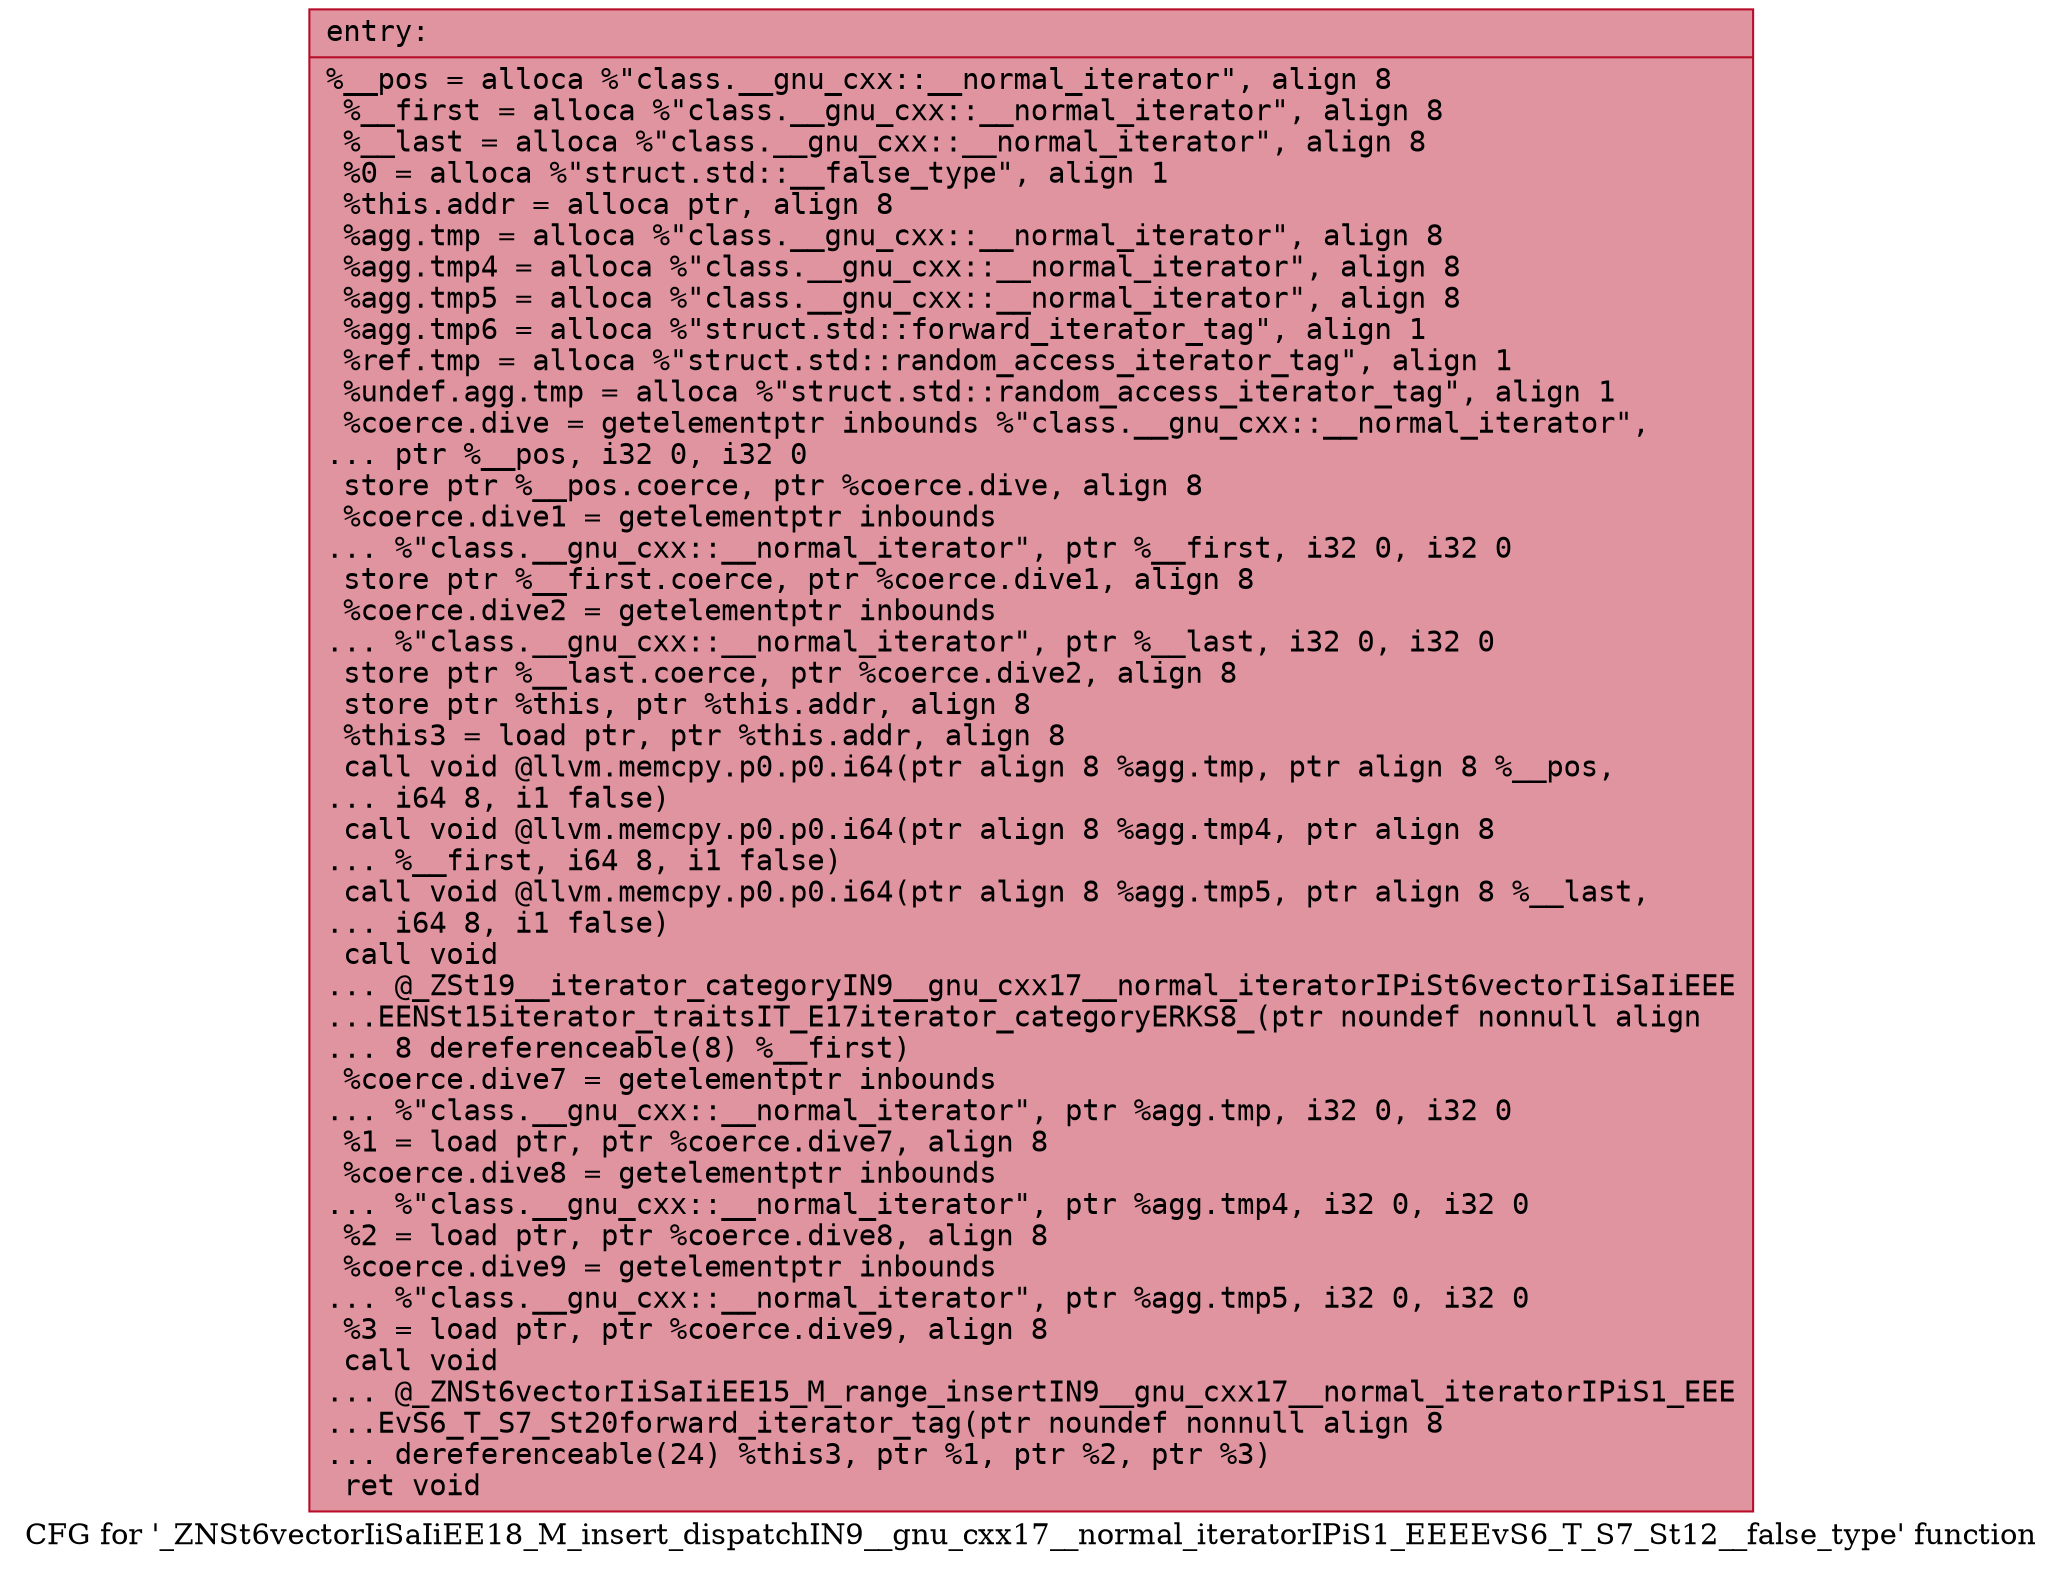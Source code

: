 digraph "CFG for '_ZNSt6vectorIiSaIiEE18_M_insert_dispatchIN9__gnu_cxx17__normal_iteratorIPiS1_EEEEvS6_T_S7_St12__false_type' function" {
	label="CFG for '_ZNSt6vectorIiSaIiEE18_M_insert_dispatchIN9__gnu_cxx17__normal_iteratorIPiS1_EEEEvS6_T_S7_St12__false_type' function";

	Node0x557992552ad0 [shape=record,color="#b70d28ff", style=filled, fillcolor="#b70d2870" fontname="Courier",label="{entry:\l|  %__pos = alloca %\"class.__gnu_cxx::__normal_iterator\", align 8\l  %__first = alloca %\"class.__gnu_cxx::__normal_iterator\", align 8\l  %__last = alloca %\"class.__gnu_cxx::__normal_iterator\", align 8\l  %0 = alloca %\"struct.std::__false_type\", align 1\l  %this.addr = alloca ptr, align 8\l  %agg.tmp = alloca %\"class.__gnu_cxx::__normal_iterator\", align 8\l  %agg.tmp4 = alloca %\"class.__gnu_cxx::__normal_iterator\", align 8\l  %agg.tmp5 = alloca %\"class.__gnu_cxx::__normal_iterator\", align 8\l  %agg.tmp6 = alloca %\"struct.std::forward_iterator_tag\", align 1\l  %ref.tmp = alloca %\"struct.std::random_access_iterator_tag\", align 1\l  %undef.agg.tmp = alloca %\"struct.std::random_access_iterator_tag\", align 1\l  %coerce.dive = getelementptr inbounds %\"class.__gnu_cxx::__normal_iterator\",\l... ptr %__pos, i32 0, i32 0\l  store ptr %__pos.coerce, ptr %coerce.dive, align 8\l  %coerce.dive1 = getelementptr inbounds\l... %\"class.__gnu_cxx::__normal_iterator\", ptr %__first, i32 0, i32 0\l  store ptr %__first.coerce, ptr %coerce.dive1, align 8\l  %coerce.dive2 = getelementptr inbounds\l... %\"class.__gnu_cxx::__normal_iterator\", ptr %__last, i32 0, i32 0\l  store ptr %__last.coerce, ptr %coerce.dive2, align 8\l  store ptr %this, ptr %this.addr, align 8\l  %this3 = load ptr, ptr %this.addr, align 8\l  call void @llvm.memcpy.p0.p0.i64(ptr align 8 %agg.tmp, ptr align 8 %__pos,\l... i64 8, i1 false)\l  call void @llvm.memcpy.p0.p0.i64(ptr align 8 %agg.tmp4, ptr align 8\l... %__first, i64 8, i1 false)\l  call void @llvm.memcpy.p0.p0.i64(ptr align 8 %agg.tmp5, ptr align 8 %__last,\l... i64 8, i1 false)\l  call void\l... @_ZSt19__iterator_categoryIN9__gnu_cxx17__normal_iteratorIPiSt6vectorIiSaIiEEE\l...EENSt15iterator_traitsIT_E17iterator_categoryERKS8_(ptr noundef nonnull align\l... 8 dereferenceable(8) %__first)\l  %coerce.dive7 = getelementptr inbounds\l... %\"class.__gnu_cxx::__normal_iterator\", ptr %agg.tmp, i32 0, i32 0\l  %1 = load ptr, ptr %coerce.dive7, align 8\l  %coerce.dive8 = getelementptr inbounds\l... %\"class.__gnu_cxx::__normal_iterator\", ptr %agg.tmp4, i32 0, i32 0\l  %2 = load ptr, ptr %coerce.dive8, align 8\l  %coerce.dive9 = getelementptr inbounds\l... %\"class.__gnu_cxx::__normal_iterator\", ptr %agg.tmp5, i32 0, i32 0\l  %3 = load ptr, ptr %coerce.dive9, align 8\l  call void\l... @_ZNSt6vectorIiSaIiEE15_M_range_insertIN9__gnu_cxx17__normal_iteratorIPiS1_EEE\l...EvS6_T_S7_St20forward_iterator_tag(ptr noundef nonnull align 8\l... dereferenceable(24) %this3, ptr %1, ptr %2, ptr %3)\l  ret void\l}"];
}
